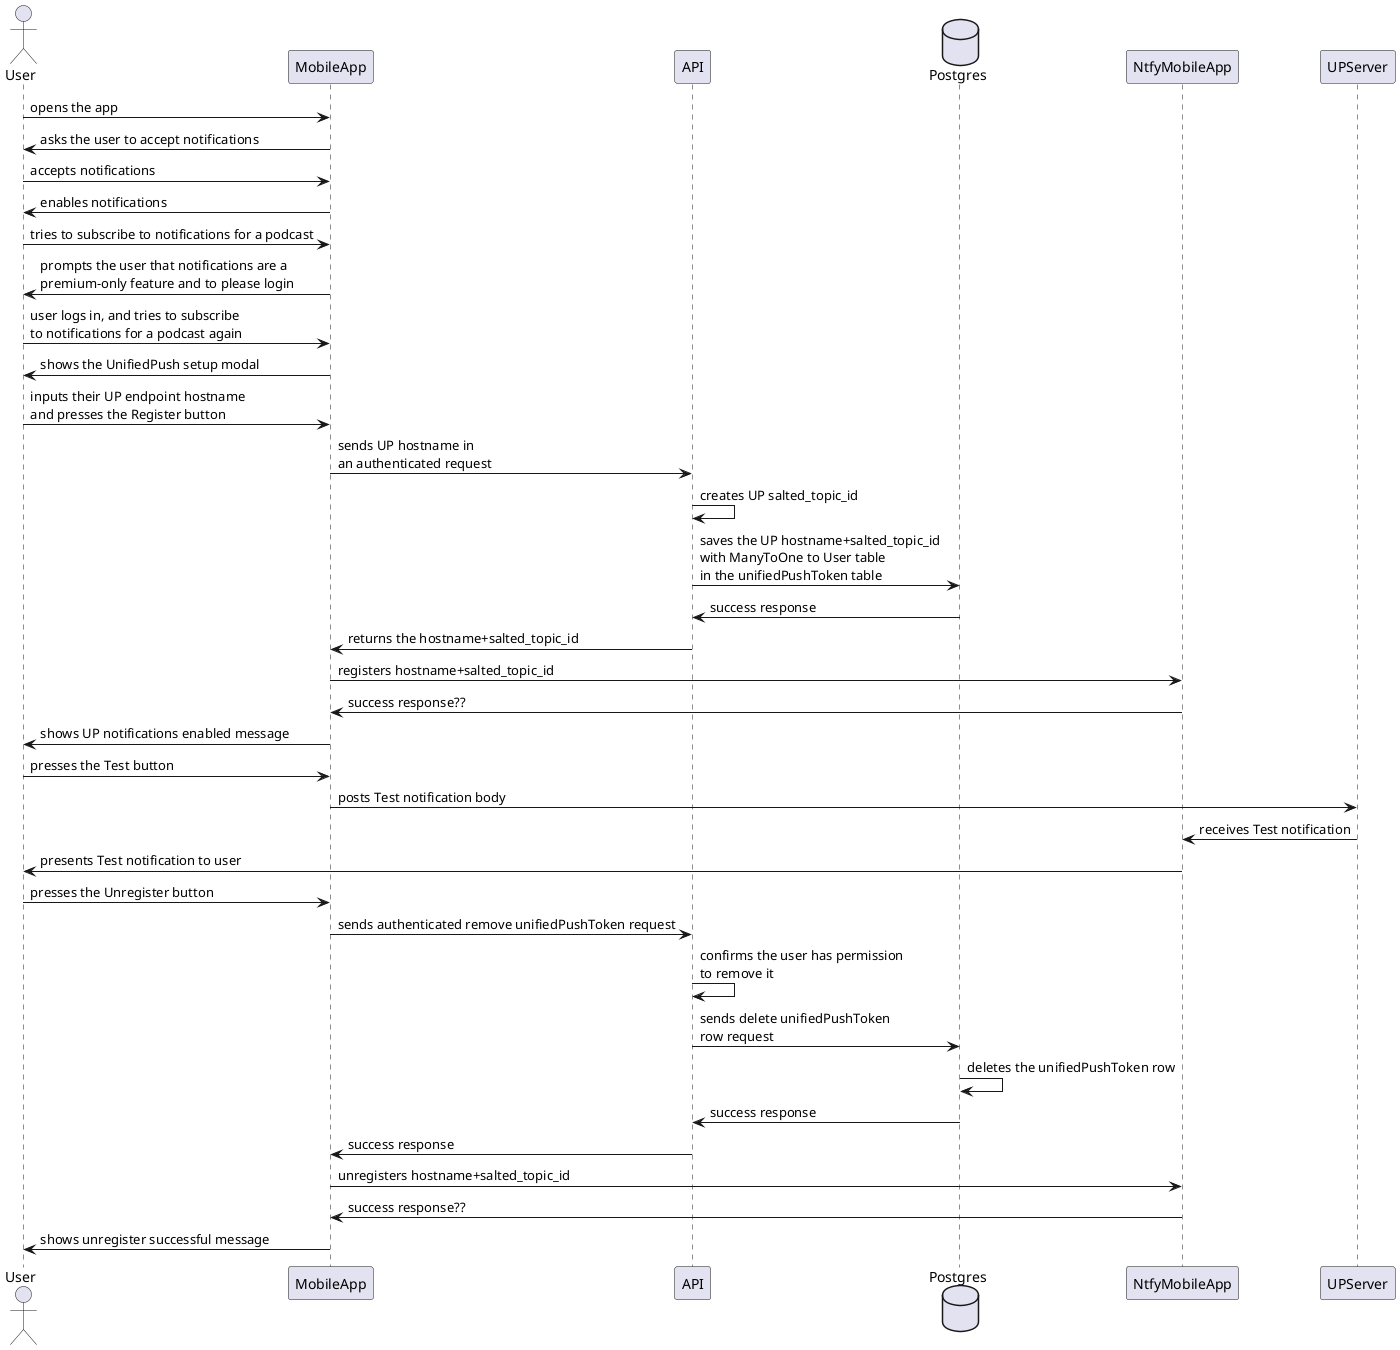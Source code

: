 @startuml unifiedpush00
actor User
participant MobileApp
participant API
database Postgres
participant NtfyMobileApp
participant UPServer

User -> MobileApp : opens the app
MobileApp -> User : asks the user to accept notifications
User -> MobileApp : accepts notifications
MobileApp -> User : enables notifications
User -> MobileApp : tries to subscribe to notifications for a podcast
MobileApp -> User : prompts the user that notifications are a \npremium-only feature and to please login
User -> MobileApp : user logs in, and tries to subscribe \nto notifications for a podcast again
MobileApp -> User : shows the UnifiedPush setup modal
User -> MobileApp : inputs their UP endpoint hostname \nand presses the Register button
MobileApp -> API : sends UP hostname in \nan authenticated request
API -> API : creates UP salted_topic_id
API -> Postgres : saves the UP hostname+salted_topic_id \nwith ManyToOne to User table \nin the unifiedPushToken table
Postgres -> API : success response
API -> MobileApp : returns the hostname+salted_topic_id
MobileApp -> NtfyMobileApp : registers hostname+salted_topic_id
NtfyMobileApp -> MobileApp : success response??
MobileApp -> User : shows UP notifications enabled message
User -> MobileApp : presses the Test button
MobileApp -> UPServer : posts Test notification body
UPServer -> NtfyMobileApp : receives Test notification
NtfyMobileApp -> User : presents Test notification to user
User -> MobileApp : presses the Unregister button
MobileApp -> API : sends authenticated remove unifiedPushToken request
API -> API : confirms the user has permission \nto remove it
API -> Postgres : sends delete unifiedPushToken \nrow request
Postgres -> Postgres : deletes the unifiedPushToken row
Postgres -> API : success response
API -> MobileApp : success response
MobileApp -> NtfyMobileApp : unregisters hostname+salted_topic_id
NtfyMobileApp -> MobileApp : success response??
MobileApp -> User : shows unregister successful message

@enduml